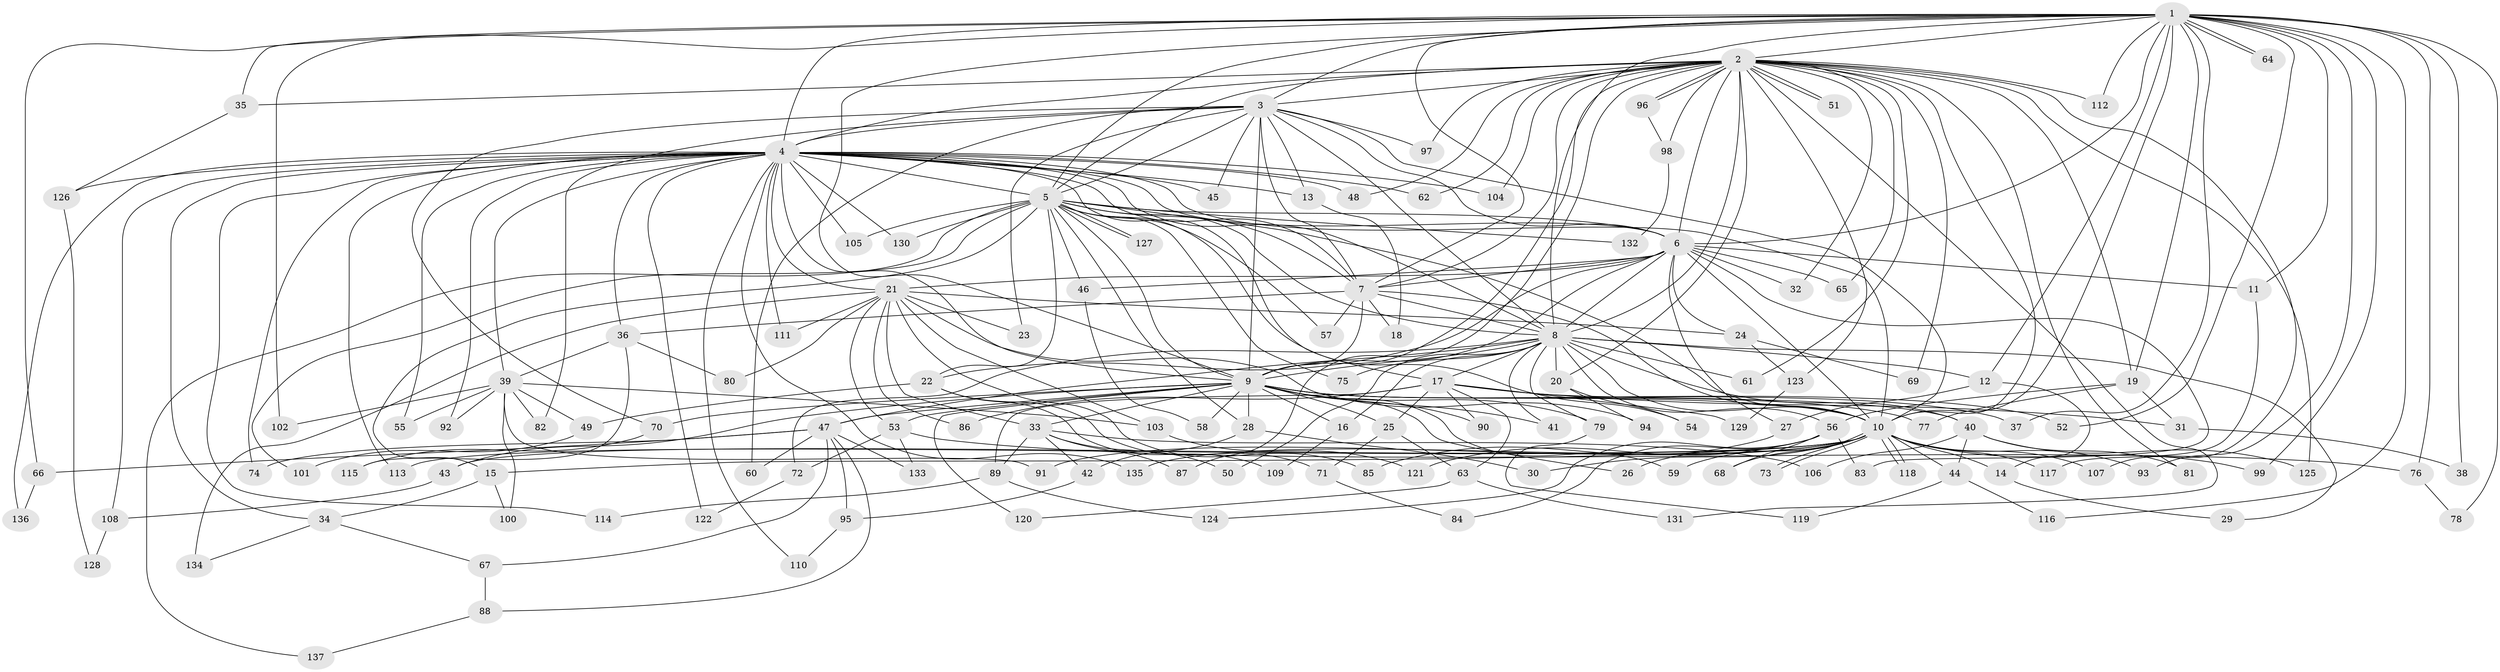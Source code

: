 // coarse degree distribution, {13: 0.012195121951219513, 22: 0.012195121951219513, 30: 0.012195121951219513, 2: 0.6097560975609756, 3: 0.0975609756097561, 1: 0.12195121951219512, 7: 0.012195121951219513, 8: 0.012195121951219513, 5: 0.012195121951219513, 20: 0.012195121951219513, 4: 0.04878048780487805, 11: 0.012195121951219513, 15: 0.012195121951219513, 35: 0.012195121951219513}
// Generated by graph-tools (version 1.1) at 2025/46/03/04/25 21:46:45]
// undirected, 137 vertices, 299 edges
graph export_dot {
graph [start="1"]
  node [color=gray90,style=filled];
  1;
  2;
  3;
  4;
  5;
  6;
  7;
  8;
  9;
  10;
  11;
  12;
  13;
  14;
  15;
  16;
  17;
  18;
  19;
  20;
  21;
  22;
  23;
  24;
  25;
  26;
  27;
  28;
  29;
  30;
  31;
  32;
  33;
  34;
  35;
  36;
  37;
  38;
  39;
  40;
  41;
  42;
  43;
  44;
  45;
  46;
  47;
  48;
  49;
  50;
  51;
  52;
  53;
  54;
  55;
  56;
  57;
  58;
  59;
  60;
  61;
  62;
  63;
  64;
  65;
  66;
  67;
  68;
  69;
  70;
  71;
  72;
  73;
  74;
  75;
  76;
  77;
  78;
  79;
  80;
  81;
  82;
  83;
  84;
  85;
  86;
  87;
  88;
  89;
  90;
  91;
  92;
  93;
  94;
  95;
  96;
  97;
  98;
  99;
  100;
  101;
  102;
  103;
  104;
  105;
  106;
  107;
  108;
  109;
  110;
  111;
  112;
  113;
  114;
  115;
  116;
  117;
  118;
  119;
  120;
  121;
  122;
  123;
  124;
  125;
  126;
  127;
  128;
  129;
  130;
  131;
  132;
  133;
  134;
  135;
  136;
  137;
  1 -- 2;
  1 -- 3;
  1 -- 4;
  1 -- 5;
  1 -- 6;
  1 -- 7;
  1 -- 8;
  1 -- 9;
  1 -- 10;
  1 -- 11;
  1 -- 12;
  1 -- 19;
  1 -- 35;
  1 -- 37;
  1 -- 38;
  1 -- 52;
  1 -- 64;
  1 -- 64;
  1 -- 66;
  1 -- 76;
  1 -- 78;
  1 -- 93;
  1 -- 99;
  1 -- 102;
  1 -- 112;
  1 -- 116;
  2 -- 3;
  2 -- 4;
  2 -- 5;
  2 -- 6;
  2 -- 7;
  2 -- 8;
  2 -- 9;
  2 -- 10;
  2 -- 19;
  2 -- 20;
  2 -- 32;
  2 -- 35;
  2 -- 48;
  2 -- 51;
  2 -- 51;
  2 -- 61;
  2 -- 62;
  2 -- 65;
  2 -- 69;
  2 -- 81;
  2 -- 87;
  2 -- 96;
  2 -- 96;
  2 -- 97;
  2 -- 98;
  2 -- 104;
  2 -- 107;
  2 -- 112;
  2 -- 123;
  2 -- 125;
  2 -- 131;
  3 -- 4;
  3 -- 5;
  3 -- 6;
  3 -- 7;
  3 -- 8;
  3 -- 9;
  3 -- 10;
  3 -- 13;
  3 -- 23;
  3 -- 45;
  3 -- 60;
  3 -- 70;
  3 -- 82;
  3 -- 97;
  4 -- 5;
  4 -- 6;
  4 -- 7;
  4 -- 8;
  4 -- 9;
  4 -- 10;
  4 -- 13;
  4 -- 17;
  4 -- 21;
  4 -- 34;
  4 -- 36;
  4 -- 39;
  4 -- 45;
  4 -- 48;
  4 -- 55;
  4 -- 62;
  4 -- 74;
  4 -- 92;
  4 -- 104;
  4 -- 105;
  4 -- 108;
  4 -- 110;
  4 -- 111;
  4 -- 113;
  4 -- 114;
  4 -- 122;
  4 -- 126;
  4 -- 130;
  4 -- 135;
  4 -- 136;
  5 -- 6;
  5 -- 7;
  5 -- 8;
  5 -- 9;
  5 -- 10;
  5 -- 15;
  5 -- 22;
  5 -- 28;
  5 -- 46;
  5 -- 54;
  5 -- 57;
  5 -- 75;
  5 -- 101;
  5 -- 105;
  5 -- 127;
  5 -- 127;
  5 -- 130;
  5 -- 132;
  5 -- 137;
  6 -- 7;
  6 -- 8;
  6 -- 9;
  6 -- 10;
  6 -- 11;
  6 -- 21;
  6 -- 22;
  6 -- 24;
  6 -- 27;
  6 -- 32;
  6 -- 46;
  6 -- 65;
  6 -- 83;
  7 -- 8;
  7 -- 9;
  7 -- 10;
  7 -- 18;
  7 -- 36;
  7 -- 57;
  8 -- 9;
  8 -- 10;
  8 -- 12;
  8 -- 16;
  8 -- 17;
  8 -- 20;
  8 -- 29;
  8 -- 40;
  8 -- 41;
  8 -- 47;
  8 -- 50;
  8 -- 56;
  8 -- 61;
  8 -- 72;
  8 -- 75;
  8 -- 79;
  9 -- 10;
  9 -- 16;
  9 -- 25;
  9 -- 26;
  9 -- 28;
  9 -- 33;
  9 -- 37;
  9 -- 41;
  9 -- 43;
  9 -- 47;
  9 -- 52;
  9 -- 53;
  9 -- 58;
  9 -- 59;
  9 -- 70;
  9 -- 77;
  9 -- 79;
  9 -- 90;
  9 -- 120;
  10 -- 14;
  10 -- 15;
  10 -- 26;
  10 -- 30;
  10 -- 43;
  10 -- 44;
  10 -- 59;
  10 -- 68;
  10 -- 73;
  10 -- 73;
  10 -- 91;
  10 -- 93;
  10 -- 99;
  10 -- 107;
  10 -- 113;
  10 -- 117;
  10 -- 118;
  10 -- 118;
  10 -- 135;
  11 -- 117;
  12 -- 14;
  12 -- 27;
  13 -- 18;
  14 -- 29;
  15 -- 34;
  15 -- 100;
  16 -- 109;
  17 -- 25;
  17 -- 31;
  17 -- 40;
  17 -- 63;
  17 -- 86;
  17 -- 89;
  17 -- 90;
  17 -- 129;
  19 -- 31;
  19 -- 56;
  19 -- 77;
  20 -- 54;
  20 -- 94;
  21 -- 23;
  21 -- 24;
  21 -- 33;
  21 -- 53;
  21 -- 80;
  21 -- 85;
  21 -- 86;
  21 -- 94;
  21 -- 103;
  21 -- 111;
  21 -- 134;
  22 -- 49;
  22 -- 71;
  22 -- 109;
  24 -- 69;
  24 -- 123;
  25 -- 63;
  25 -- 71;
  27 -- 85;
  28 -- 30;
  28 -- 42;
  31 -- 38;
  33 -- 42;
  33 -- 50;
  33 -- 87;
  33 -- 89;
  33 -- 106;
  34 -- 67;
  34 -- 134;
  35 -- 126;
  36 -- 39;
  36 -- 80;
  36 -- 115;
  39 -- 49;
  39 -- 55;
  39 -- 82;
  39 -- 91;
  39 -- 92;
  39 -- 100;
  39 -- 102;
  39 -- 103;
  40 -- 44;
  40 -- 81;
  40 -- 106;
  40 -- 125;
  42 -- 95;
  43 -- 108;
  44 -- 116;
  44 -- 119;
  46 -- 58;
  47 -- 60;
  47 -- 66;
  47 -- 67;
  47 -- 74;
  47 -- 88;
  47 -- 95;
  47 -- 133;
  49 -- 101;
  53 -- 72;
  53 -- 76;
  53 -- 133;
  56 -- 68;
  56 -- 83;
  56 -- 84;
  56 -- 121;
  56 -- 124;
  63 -- 120;
  63 -- 131;
  66 -- 136;
  67 -- 88;
  70 -- 115;
  71 -- 84;
  72 -- 122;
  76 -- 78;
  79 -- 119;
  88 -- 137;
  89 -- 114;
  89 -- 124;
  95 -- 110;
  96 -- 98;
  98 -- 132;
  103 -- 121;
  108 -- 128;
  123 -- 129;
  126 -- 128;
}
